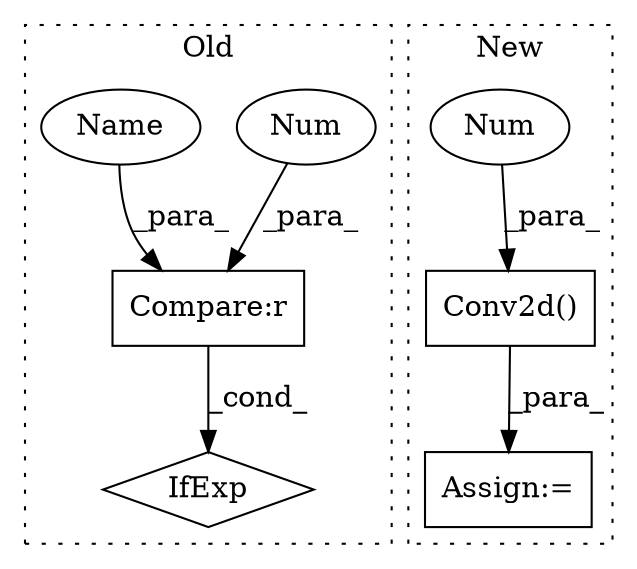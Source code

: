 digraph G {
subgraph cluster0 {
1 [label="IfExp" a="51" s="6147,6156" l="4,6" shape="diamond"];
5 [label="Compare:r" a="40" s="6151" l="5" shape="box"];
6 [label="Num" a="76" s="6155" l="1" shape="ellipse"];
7 [label="Name" a="87" s="6151" l="1" shape="ellipse"];
label = "Old";
style="dotted";
}
subgraph cluster1 {
2 [label="Conv2d()" a="75" s="4265,4300" l="10,1" shape="box"];
3 [label="Assign:=" a="68" s="4260" l="4" shape="box"];
4 [label="Num" a="76" s="4293" l="1" shape="ellipse"];
label = "New";
style="dotted";
}
2 -> 3 [label="_para_"];
4 -> 2 [label="_para_"];
5 -> 1 [label="_cond_"];
6 -> 5 [label="_para_"];
7 -> 5 [label="_para_"];
}